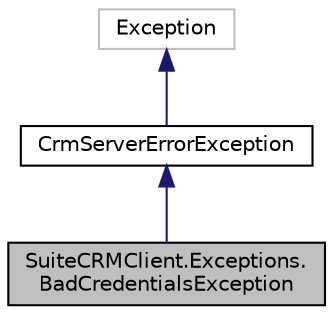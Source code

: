 digraph "SuiteCRMClient.Exceptions.BadCredentialsException"
{
  edge [fontname="Helvetica",fontsize="10",labelfontname="Helvetica",labelfontsize="10"];
  node [fontname="Helvetica",fontsize="10",shape=record];
  Node0 [label="SuiteCRMClient.Exceptions.\lBadCredentialsException",height=0.2,width=0.4,color="black", fillcolor="grey75", style="filled", fontcolor="black"];
  Node1 -> Node0 [dir="back",color="midnightblue",fontsize="10",style="solid",fontname="Helvetica"];
  Node1 [label="CrmServerErrorException",height=0.2,width=0.4,color="black", fillcolor="white", style="filled",URL="$class_suite_c_r_m_client_1_1_exceptions_1_1_crm_server_error_exception.html",tooltip="An exception which wraps an ErrorValue object. "];
  Node2 -> Node1 [dir="back",color="midnightblue",fontsize="10",style="solid",fontname="Helvetica"];
  Node2 [label="Exception",height=0.2,width=0.4,color="grey75", fillcolor="white", style="filled"];
}
